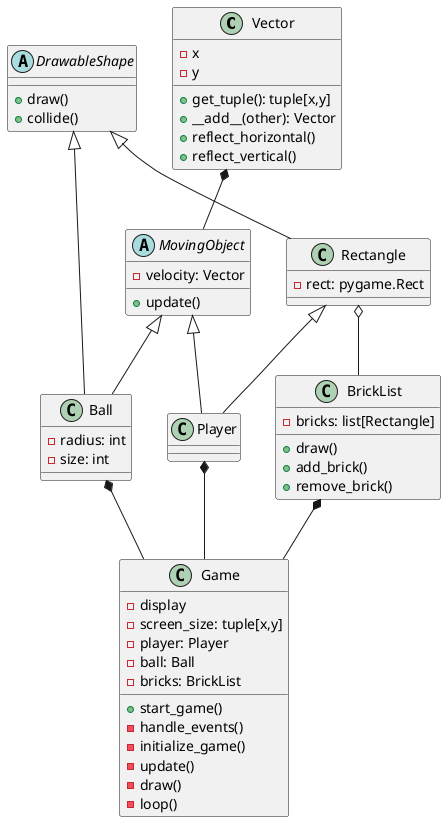 @startuml class diagram
class Vector {
    - x
    - y
    + get_tuple(): tuple[x,y]
    + __add__(other): Vector
    + reflect_horizontal()
    + reflect_vertical()
}
class Game {
    - display
    - screen_size: tuple[x,y]
    - player: Player
    - ball: Ball
    - bricks: BrickList
    + start_game()
    - handle_events()
    - initialize_game()
    - update()
    - draw()
    - loop()
}
class Player {

}
class BrickList {
    - bricks: list[Rectangle]
    + draw()
    + add_brick()
    + remove_brick()
}
class Rectangle {
    - rect: pygame.Rect
}
class Ball {
    - radius: int
    - size: int
}
abstract class DrawableShape {
    + draw()
    + collide()
}
abstract class MovingObject {
    - velocity: Vector
    + update()
}
DrawableShape <|-- Rectangle
Rectangle <|-- Player
MovingObject <|-- Player
MovingObject <|-- Ball
DrawableShape <|-- Ball
Vector *-- MovingObject
Rectangle o-- BrickList
BrickList *-- Game
Player *-- Game
Ball *-- Game

@enduml